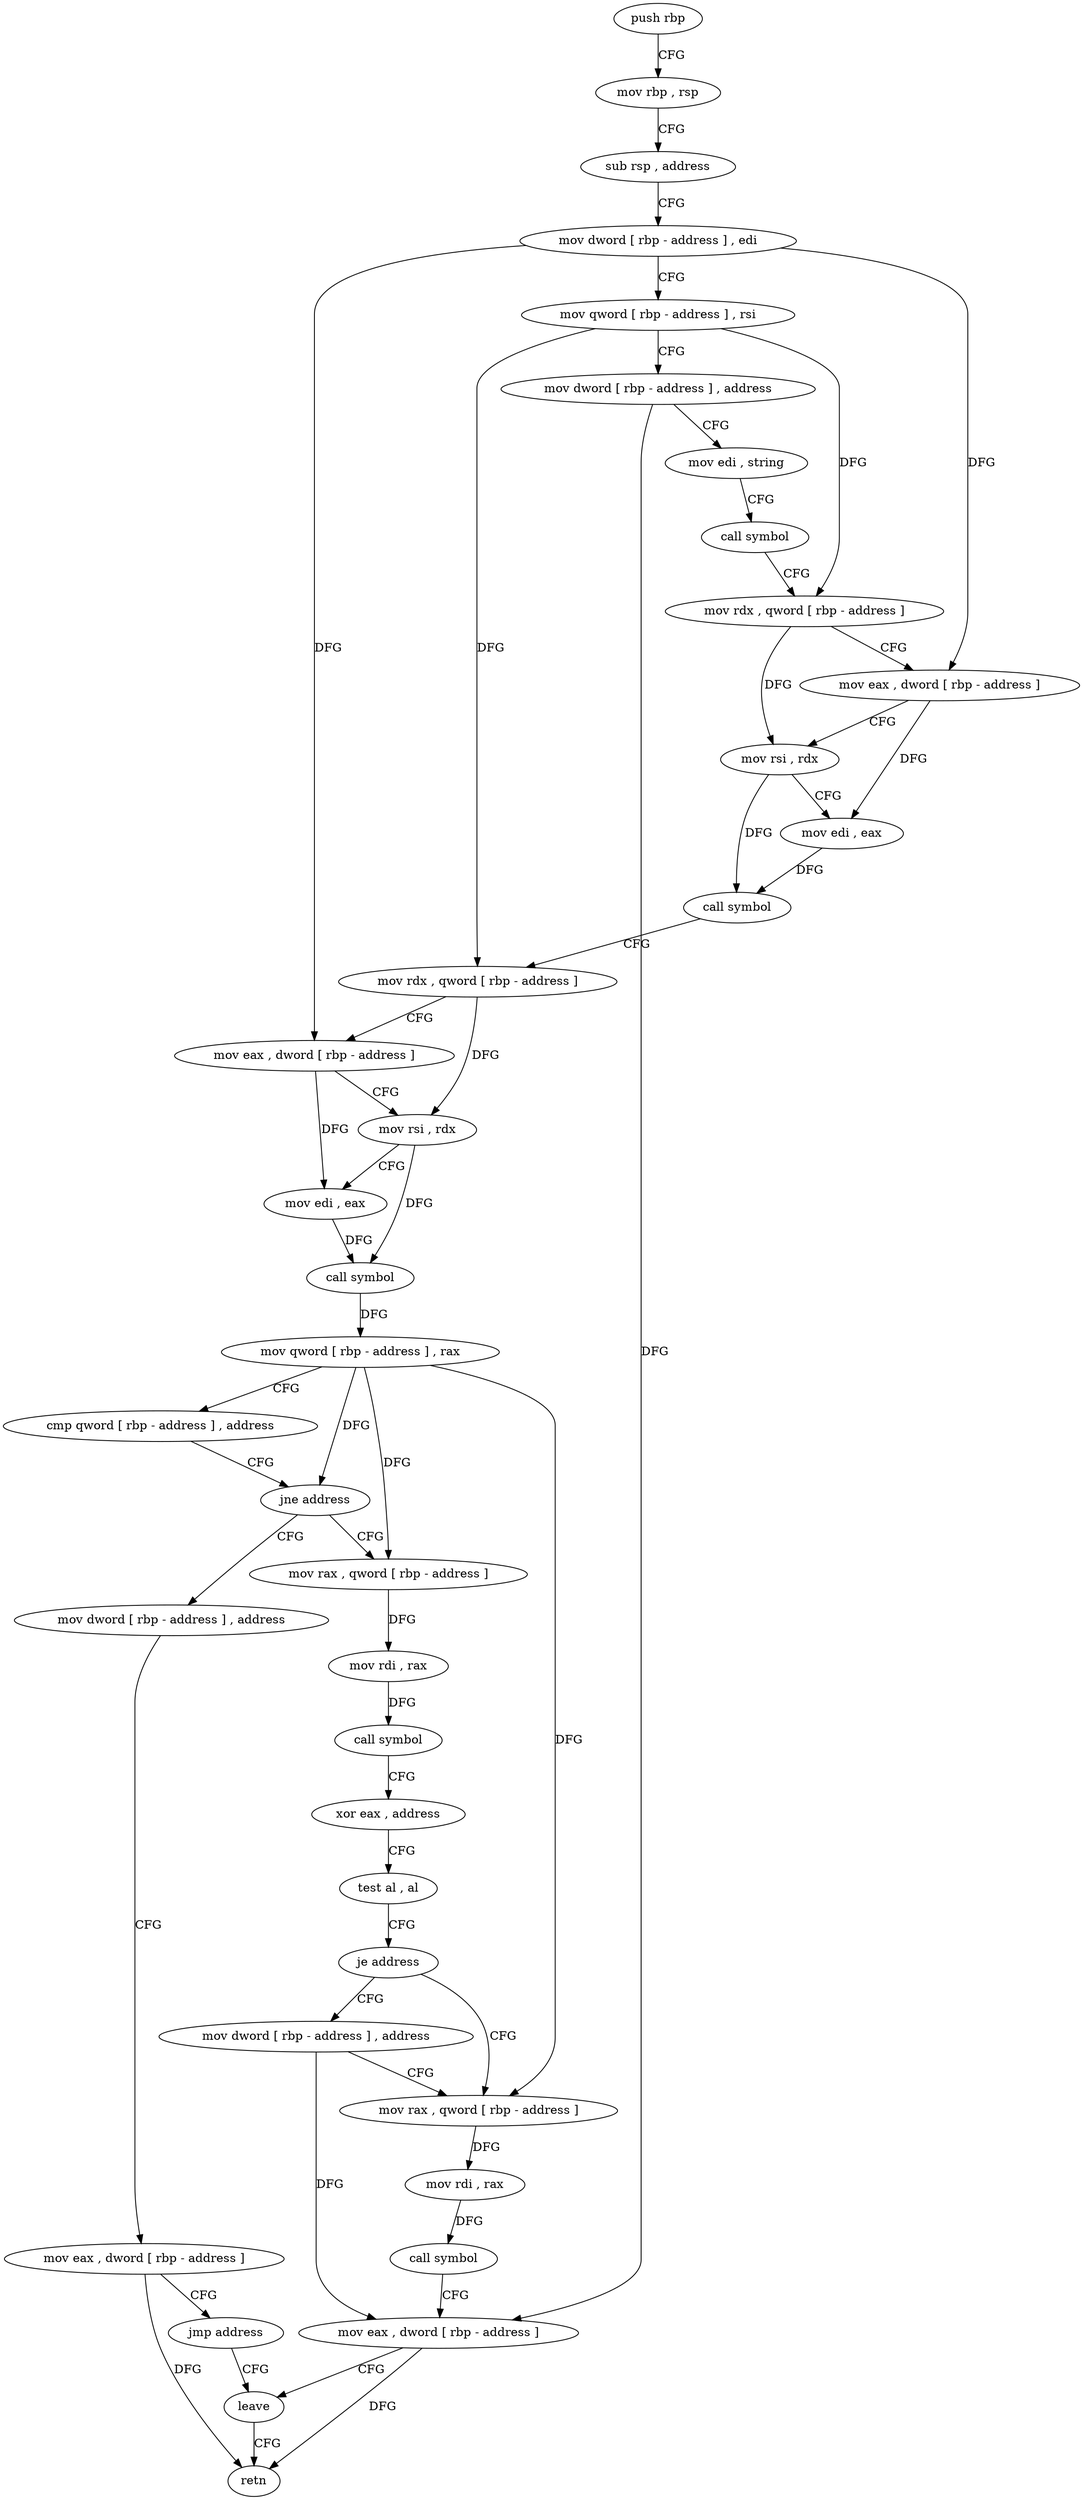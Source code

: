 digraph "func" {
"4222094" [label = "push rbp" ]
"4222095" [label = "mov rbp , rsp" ]
"4222098" [label = "sub rsp , address" ]
"4222102" [label = "mov dword [ rbp - address ] , edi" ]
"4222105" [label = "mov qword [ rbp - address ] , rsi" ]
"4222109" [label = "mov dword [ rbp - address ] , address" ]
"4222116" [label = "mov edi , string" ]
"4222121" [label = "call symbol" ]
"4222126" [label = "mov rdx , qword [ rbp - address ]" ]
"4222130" [label = "mov eax , dword [ rbp - address ]" ]
"4222133" [label = "mov rsi , rdx" ]
"4222136" [label = "mov edi , eax" ]
"4222138" [label = "call symbol" ]
"4222143" [label = "mov rdx , qword [ rbp - address ]" ]
"4222147" [label = "mov eax , dword [ rbp - address ]" ]
"4222150" [label = "mov rsi , rdx" ]
"4222153" [label = "mov edi , eax" ]
"4222155" [label = "call symbol" ]
"4222160" [label = "mov qword [ rbp - address ] , rax" ]
"4222164" [label = "cmp qword [ rbp - address ] , address" ]
"4222169" [label = "jne address" ]
"4222183" [label = "mov rax , qword [ rbp - address ]" ]
"4222171" [label = "mov dword [ rbp - address ] , address" ]
"4222187" [label = "mov rdi , rax" ]
"4222190" [label = "call symbol" ]
"4222195" [label = "xor eax , address" ]
"4222198" [label = "test al , al" ]
"4222200" [label = "je address" ]
"4222209" [label = "mov rax , qword [ rbp - address ]" ]
"4222202" [label = "mov dword [ rbp - address ] , address" ]
"4222178" [label = "mov eax , dword [ rbp - address ]" ]
"4222181" [label = "jmp address" ]
"4222224" [label = "leave" ]
"4222213" [label = "mov rdi , rax" ]
"4222216" [label = "call symbol" ]
"4222221" [label = "mov eax , dword [ rbp - address ]" ]
"4222225" [label = "retn" ]
"4222094" -> "4222095" [ label = "CFG" ]
"4222095" -> "4222098" [ label = "CFG" ]
"4222098" -> "4222102" [ label = "CFG" ]
"4222102" -> "4222105" [ label = "CFG" ]
"4222102" -> "4222130" [ label = "DFG" ]
"4222102" -> "4222147" [ label = "DFG" ]
"4222105" -> "4222109" [ label = "CFG" ]
"4222105" -> "4222126" [ label = "DFG" ]
"4222105" -> "4222143" [ label = "DFG" ]
"4222109" -> "4222116" [ label = "CFG" ]
"4222109" -> "4222221" [ label = "DFG" ]
"4222116" -> "4222121" [ label = "CFG" ]
"4222121" -> "4222126" [ label = "CFG" ]
"4222126" -> "4222130" [ label = "CFG" ]
"4222126" -> "4222133" [ label = "DFG" ]
"4222130" -> "4222133" [ label = "CFG" ]
"4222130" -> "4222136" [ label = "DFG" ]
"4222133" -> "4222136" [ label = "CFG" ]
"4222133" -> "4222138" [ label = "DFG" ]
"4222136" -> "4222138" [ label = "DFG" ]
"4222138" -> "4222143" [ label = "CFG" ]
"4222143" -> "4222147" [ label = "CFG" ]
"4222143" -> "4222150" [ label = "DFG" ]
"4222147" -> "4222150" [ label = "CFG" ]
"4222147" -> "4222153" [ label = "DFG" ]
"4222150" -> "4222153" [ label = "CFG" ]
"4222150" -> "4222155" [ label = "DFG" ]
"4222153" -> "4222155" [ label = "DFG" ]
"4222155" -> "4222160" [ label = "DFG" ]
"4222160" -> "4222164" [ label = "CFG" ]
"4222160" -> "4222169" [ label = "DFG" ]
"4222160" -> "4222183" [ label = "DFG" ]
"4222160" -> "4222209" [ label = "DFG" ]
"4222164" -> "4222169" [ label = "CFG" ]
"4222169" -> "4222183" [ label = "CFG" ]
"4222169" -> "4222171" [ label = "CFG" ]
"4222183" -> "4222187" [ label = "DFG" ]
"4222171" -> "4222178" [ label = "CFG" ]
"4222187" -> "4222190" [ label = "DFG" ]
"4222190" -> "4222195" [ label = "CFG" ]
"4222195" -> "4222198" [ label = "CFG" ]
"4222198" -> "4222200" [ label = "CFG" ]
"4222200" -> "4222209" [ label = "CFG" ]
"4222200" -> "4222202" [ label = "CFG" ]
"4222209" -> "4222213" [ label = "DFG" ]
"4222202" -> "4222209" [ label = "CFG" ]
"4222202" -> "4222221" [ label = "DFG" ]
"4222178" -> "4222181" [ label = "CFG" ]
"4222178" -> "4222225" [ label = "DFG" ]
"4222181" -> "4222224" [ label = "CFG" ]
"4222224" -> "4222225" [ label = "CFG" ]
"4222213" -> "4222216" [ label = "DFG" ]
"4222216" -> "4222221" [ label = "CFG" ]
"4222221" -> "4222224" [ label = "CFG" ]
"4222221" -> "4222225" [ label = "DFG" ]
}
